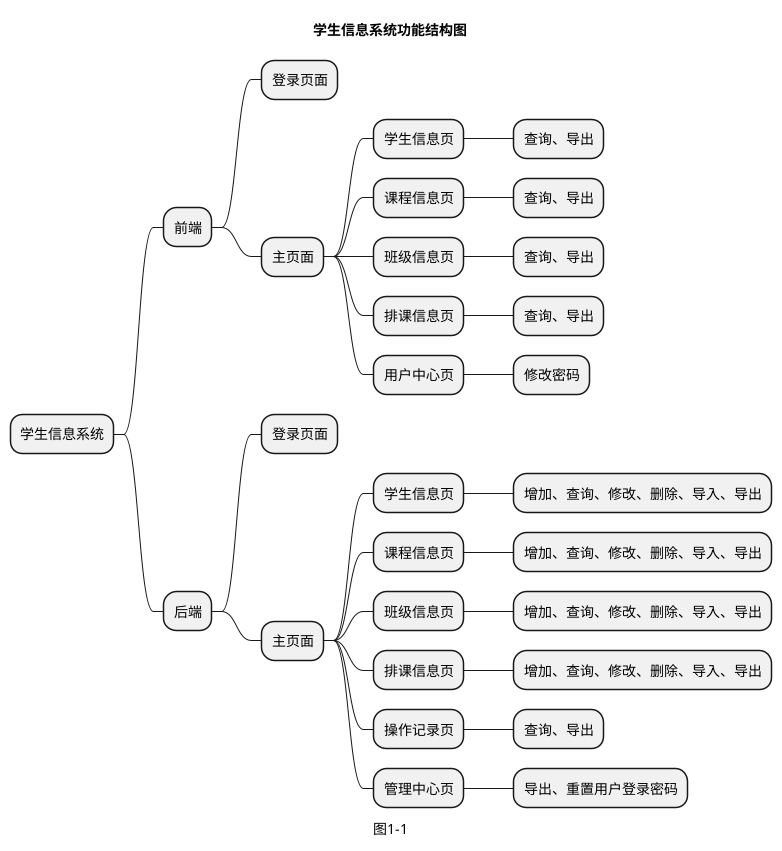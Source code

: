 @startmindmap
'https://plantuml.com/mindmap-diagram

caption 图1-1
title 学生信息系统功能结构图

* 学生信息系统
** 前端
*** 登录页面
*** 主页面
**** 学生信息页
***** 查询、导出
**** 课程信息页
***** 查询、导出
**** 班级信息页
***** 查询、导出
**** 排课信息页
***** 查询、导出
**** 用户中心页
***** 修改密码
** 后端
*** 登录页面
*** 主页面
**** 学生信息页
***** 增加、查询、修改、删除、导入、导出
**** 课程信息页
***** 增加、查询、修改、删除、导入、导出
**** 班级信息页
***** 增加、查询、修改、删除、导入、导出
**** 排课信息页
***** 增加、查询、修改、删除、导入、导出
**** 操作记录页
***** 查询、导出
**** 管理中心页
***** 导出、重置用户登录密码

@endmindmap

